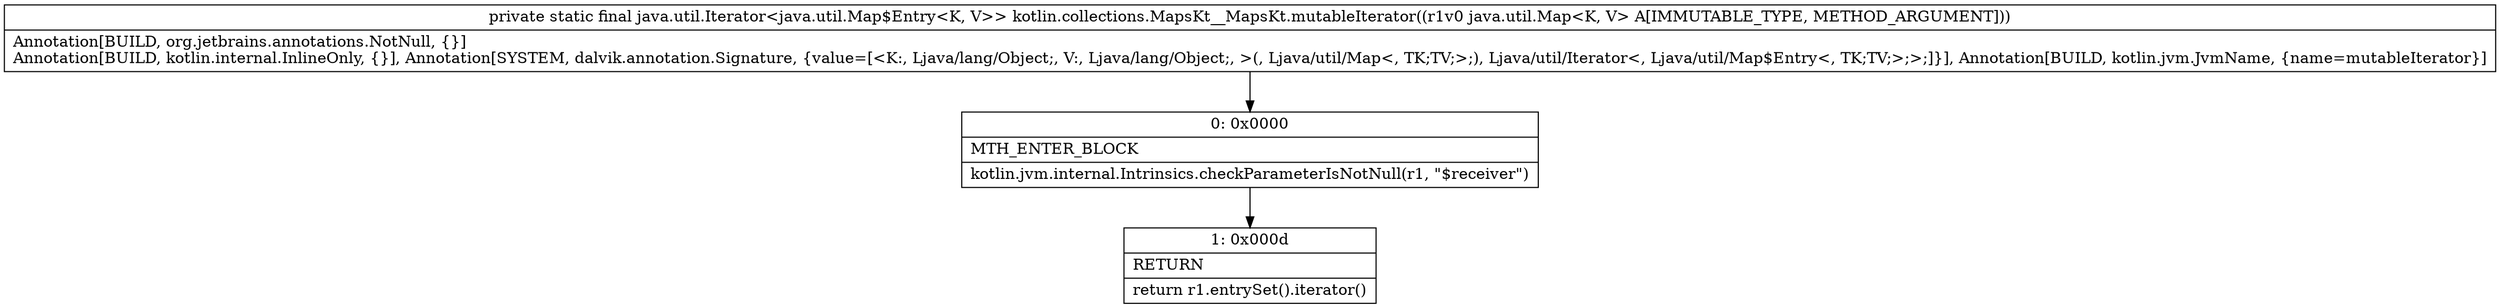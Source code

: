 digraph "CFG forkotlin.collections.MapsKt__MapsKt.mutableIterator(Ljava\/util\/Map;)Ljava\/util\/Iterator;" {
Node_0 [shape=record,label="{0\:\ 0x0000|MTH_ENTER_BLOCK\l|kotlin.jvm.internal.Intrinsics.checkParameterIsNotNull(r1, \"$receiver\")\l}"];
Node_1 [shape=record,label="{1\:\ 0x000d|RETURN\l|return r1.entrySet().iterator()\l}"];
MethodNode[shape=record,label="{private static final java.util.Iterator\<java.util.Map$Entry\<K, V\>\> kotlin.collections.MapsKt__MapsKt.mutableIterator((r1v0 java.util.Map\<K, V\> A[IMMUTABLE_TYPE, METHOD_ARGUMENT]))  | Annotation[BUILD, org.jetbrains.annotations.NotNull, \{\}]\lAnnotation[BUILD, kotlin.internal.InlineOnly, \{\}], Annotation[SYSTEM, dalvik.annotation.Signature, \{value=[\<K:, Ljava\/lang\/Object;, V:, Ljava\/lang\/Object;, \>(, Ljava\/util\/Map\<, TK;TV;\>;), Ljava\/util\/Iterator\<, Ljava\/util\/Map$Entry\<, TK;TV;\>;\>;]\}], Annotation[BUILD, kotlin.jvm.JvmName, \{name=mutableIterator\}]\l}"];
MethodNode -> Node_0;
Node_0 -> Node_1;
}

